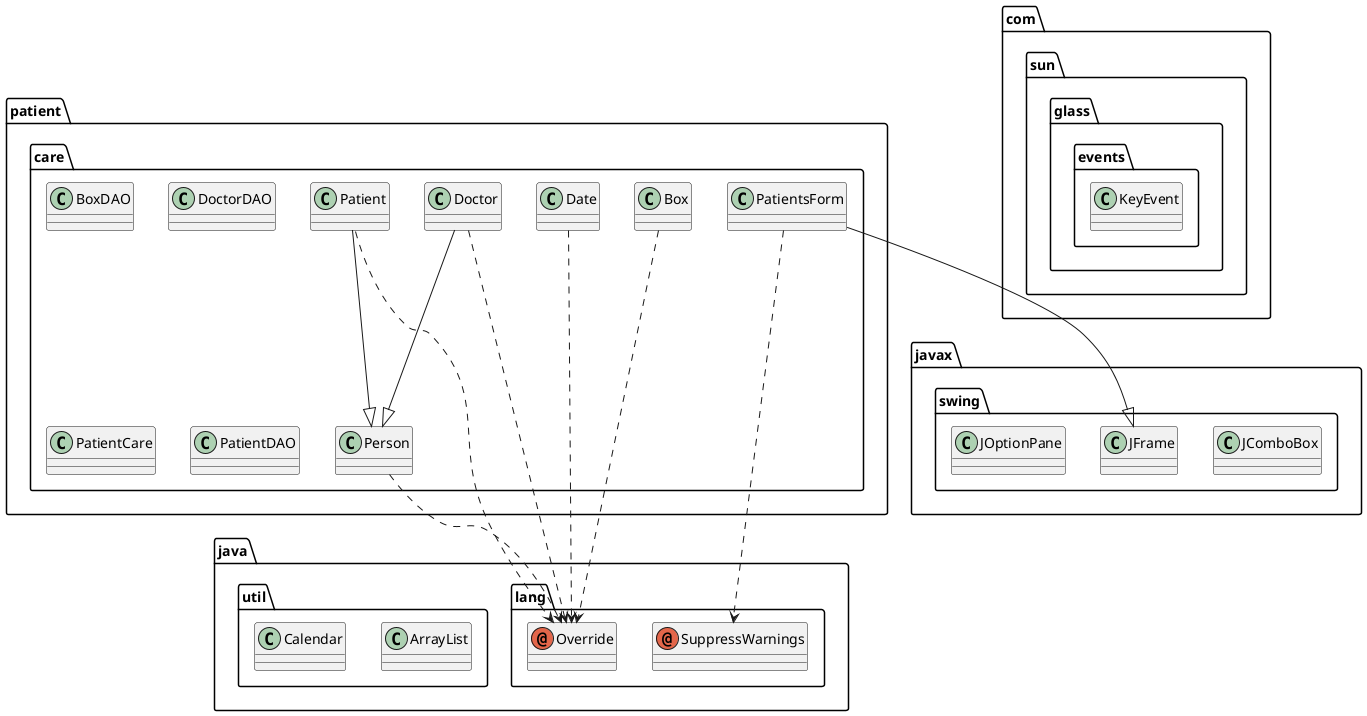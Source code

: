 @startuml
annotation java.lang.Override
annotation java.lang.SuppressWarnings
class com.sun.glass.events.KeyEvent
class java.util.ArrayList
class java.util.Calendar
class javax.swing.JComboBox
class javax.swing.JFrame
class javax.swing.JOptionPane
class patient.care.Box
class patient.care.BoxDAO
class patient.care.Date
class patient.care.Doctor
class patient.care.DoctorDAO
class patient.care.Patient
class patient.care.PatientCare
class patient.care.PatientDAO
class patient.care.PatientsForm
class patient.care.Person
patient.care.Box ..> java.lang.Override
patient.care.Date ..> java.lang.Override
patient.care.Doctor ..> java.lang.Override
patient.care.Doctor --|> patient.care.Person
patient.care.Patient ..> java.lang.Override
patient.care.Patient --|> patient.care.Person
patient.care.PatientsForm ..> java.lang.SuppressWarnings
patient.care.PatientsForm --|> javax.swing.JFrame
patient.care.Person ..> java.lang.Override
@enduml